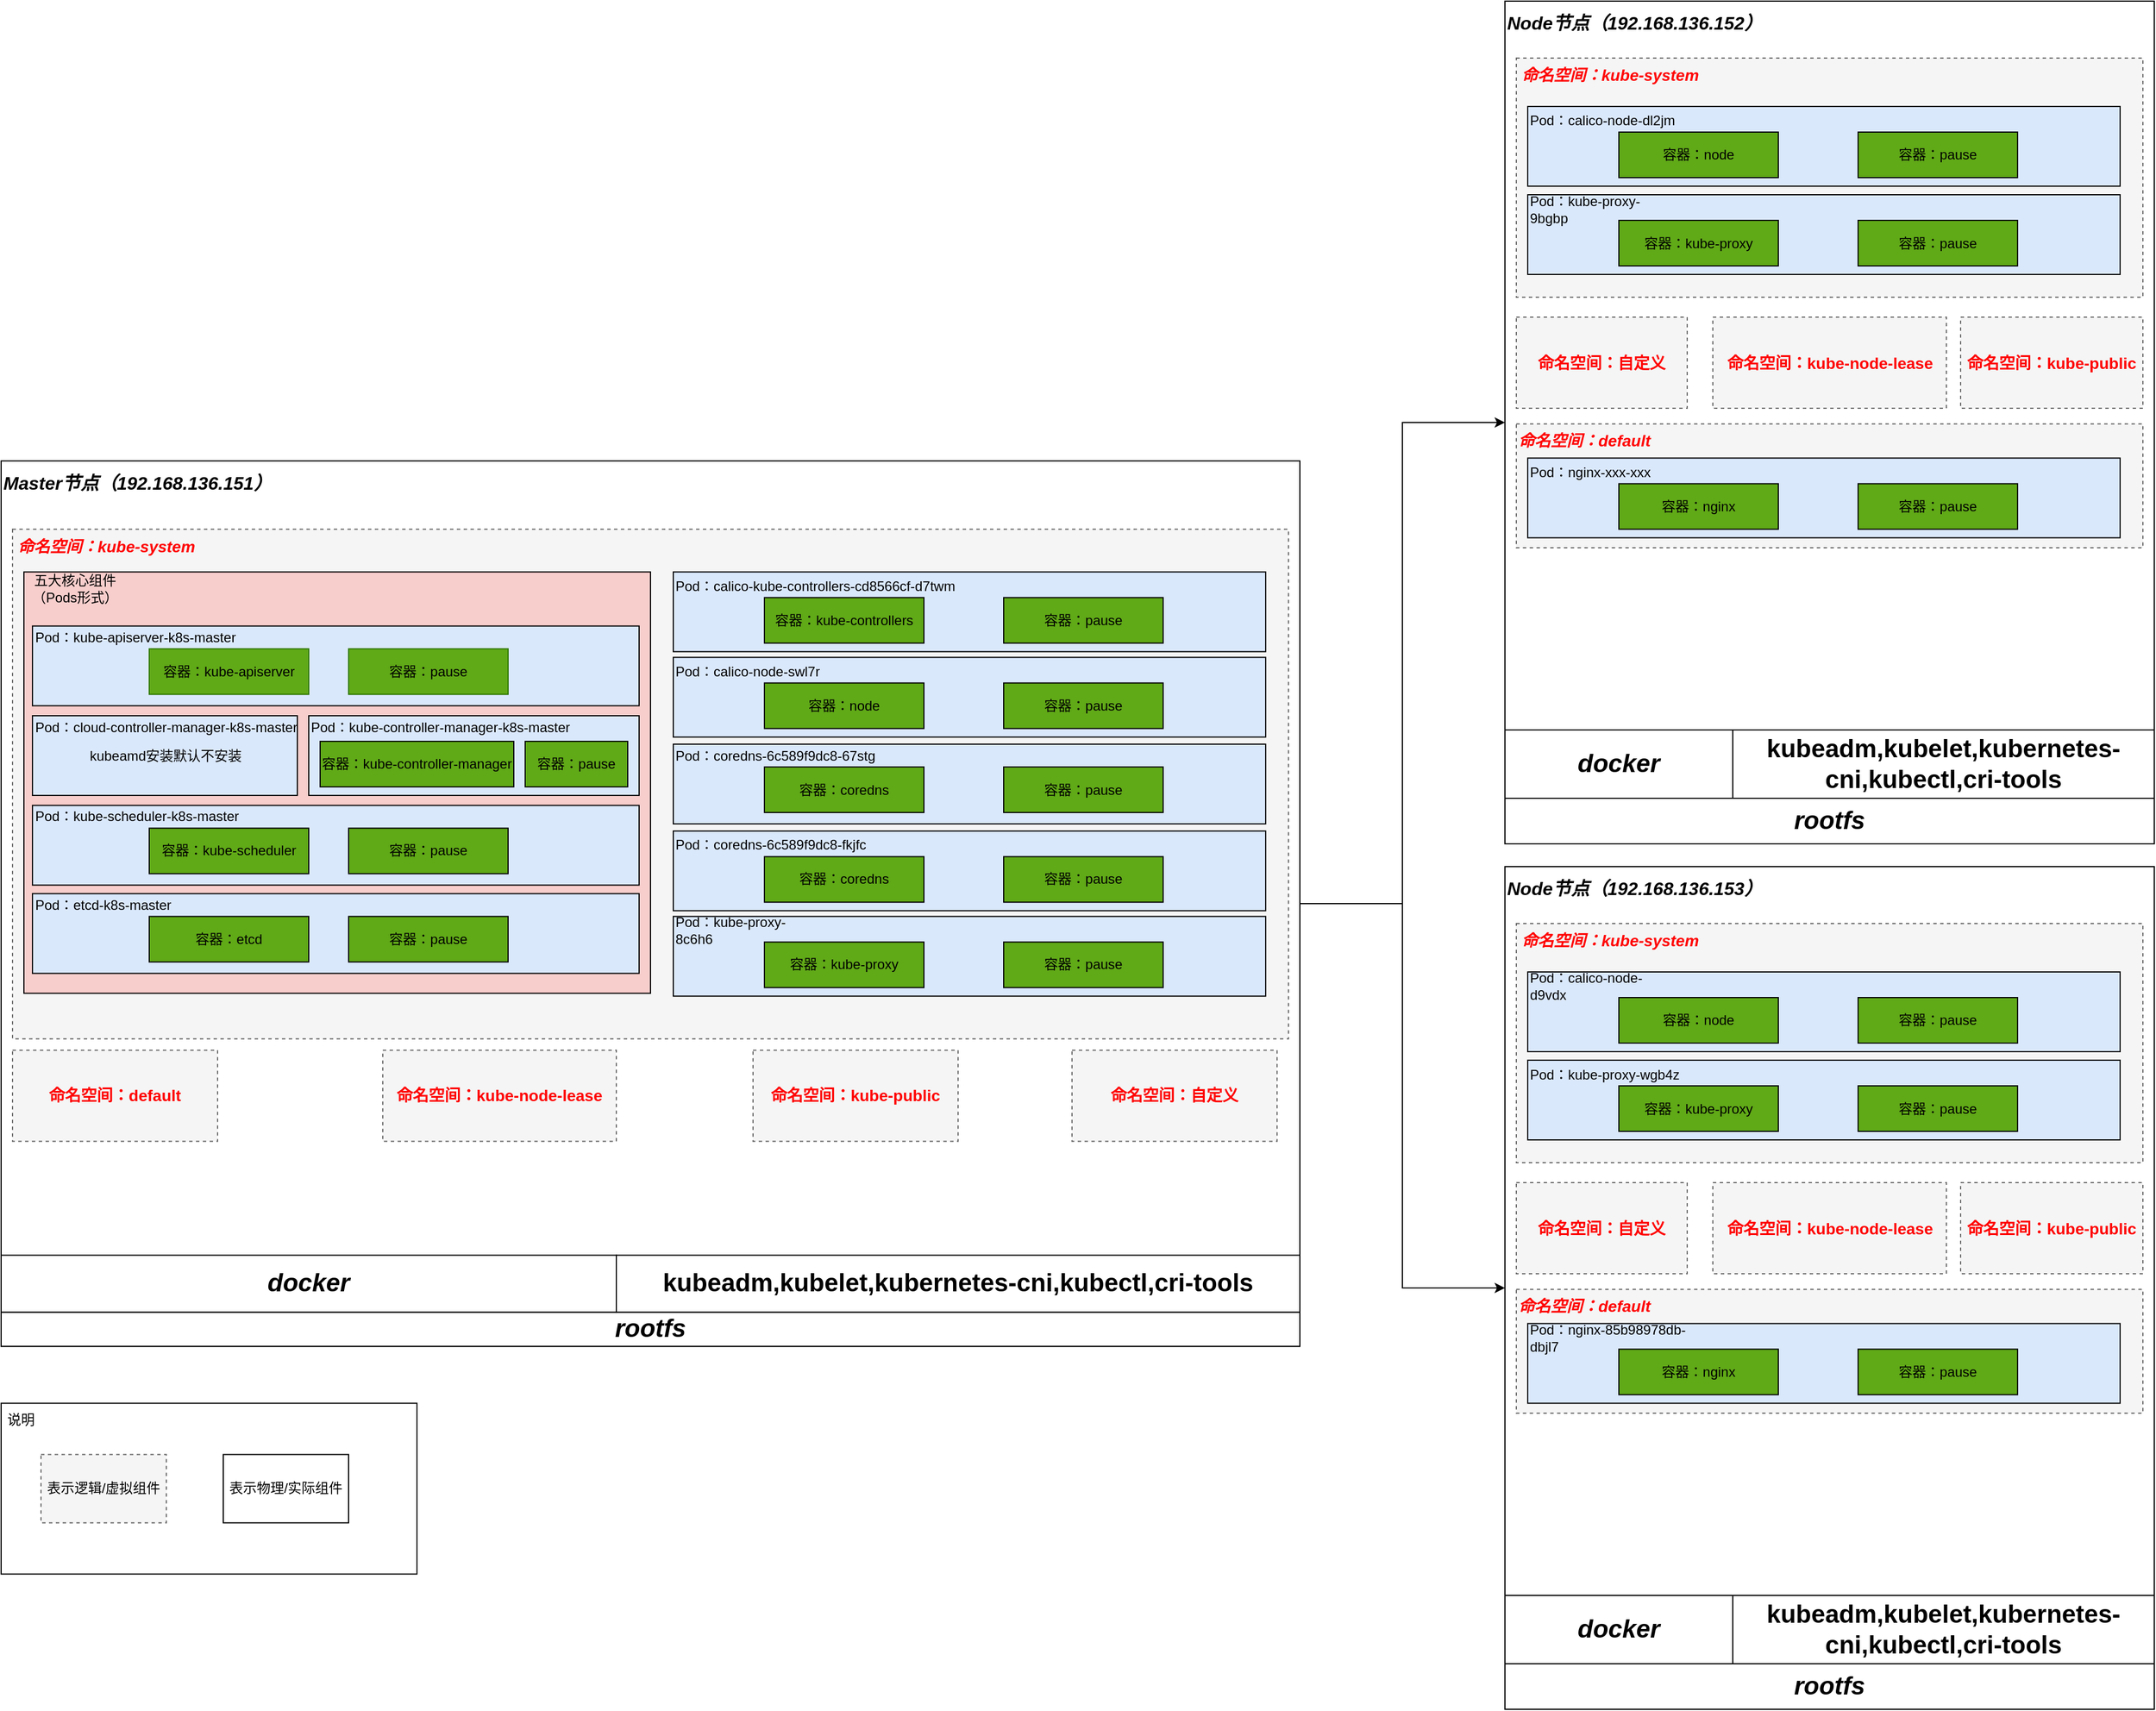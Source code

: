 <mxfile version="24.7.15">
  <diagram id="prtHgNgQTEPvFCAcTncT" name="Page-1">
    <mxGraphModel dx="2445" dy="2045" grid="1" gridSize="10" guides="1" tooltips="1" connect="1" arrows="1" fold="1" page="1" pageScale="1" pageWidth="827" pageHeight="1169" math="0" shadow="0">
      <root>
        <mxCell id="0" />
        <mxCell id="1" parent="0" />
        <mxCell id="h58UZxZYH5epYUmog_3P-127" style="edgeStyle=orthogonalEdgeStyle;rounded=0;orthogonalLoop=1;jettySize=auto;html=1;exitX=1;exitY=0.5;exitDx=0;exitDy=0;entryX=0;entryY=0.5;entryDx=0;entryDy=0;" edge="1" parent="1" source="h58UZxZYH5epYUmog_3P-1" target="h58UZxZYH5epYUmog_3P-3">
          <mxGeometry relative="1" as="geometry" />
        </mxCell>
        <mxCell id="h58UZxZYH5epYUmog_3P-128" style="edgeStyle=orthogonalEdgeStyle;rounded=0;orthogonalLoop=1;jettySize=auto;html=1;exitX=1;exitY=0.5;exitDx=0;exitDy=0;entryX=0;entryY=0.5;entryDx=0;entryDy=0;" edge="1" parent="1" source="h58UZxZYH5epYUmog_3P-1" target="h58UZxZYH5epYUmog_3P-103">
          <mxGeometry relative="1" as="geometry">
            <mxPoint x="1030" y="1036.316" as="targetPoint" />
          </mxGeometry>
        </mxCell>
        <mxCell id="h58UZxZYH5epYUmog_3P-1" value="" style="rounded=0;whiteSpace=wrap;html=1;" vertex="1" parent="1">
          <mxGeometry x="-280" y="303.75" width="1140" height="777.5" as="geometry" />
        </mxCell>
        <mxCell id="h58UZxZYH5epYUmog_3P-2" value="&lt;font size=&quot;1&quot;&gt;&lt;b&gt;&lt;i&gt;&lt;font style=&quot;font-size: 16px;&quot;&gt;Master节点（192.168.136.151）&lt;/font&gt;&lt;/i&gt;&lt;/b&gt;&lt;/font&gt;" style="rounded=0;whiteSpace=wrap;html=1;fillColor=none;strokeColor=none;align=left;" vertex="1" parent="1">
          <mxGeometry x="-280" y="303.75" width="240" height="37.5" as="geometry" />
        </mxCell>
        <mxCell id="h58UZxZYH5epYUmog_3P-3" value="" style="rounded=0;whiteSpace=wrap;html=1;" vertex="1" parent="1">
          <mxGeometry x="1040" y="-100" width="570" height="740" as="geometry" />
        </mxCell>
        <mxCell id="h58UZxZYH5epYUmog_3P-7" value="" style="rounded=0;whiteSpace=wrap;html=1;fillColor=#f5f5f5;strokeColor=#666666;dashed=1;fontColor=#333333;" vertex="1" parent="1">
          <mxGeometry x="-270" y="363.75" width="1120" height="447.5" as="geometry" />
        </mxCell>
        <mxCell id="h58UZxZYH5epYUmog_3P-8" value="&lt;b&gt;&lt;i&gt;&lt;font style=&quot;font-size: 14px;&quot;&gt;命名空间：kube-system&lt;/font&gt;&lt;/i&gt;&lt;/b&gt;" style="rounded=0;whiteSpace=wrap;html=1;strokeColor=none;strokeWidth=1;fillColor=none;fontColor=#FF0000;" vertex="1" parent="1">
          <mxGeometry x="-270" y="363.75" width="165" height="30" as="geometry" />
        </mxCell>
        <mxCell id="h58UZxZYH5epYUmog_3P-9" value="" style="rounded=0;whiteSpace=wrap;html=1;" vertex="1" parent="1">
          <mxGeometry x="-280" y="1131.25" width="365" height="150" as="geometry" />
        </mxCell>
        <mxCell id="h58UZxZYH5epYUmog_3P-10" value="说明" style="rounded=0;whiteSpace=wrap;html=1;strokeColor=none;fillColor=none;" vertex="1" parent="1">
          <mxGeometry x="-280" y="1131.25" width="35" height="30" as="geometry" />
        </mxCell>
        <mxCell id="h58UZxZYH5epYUmog_3P-11" value="" style="rounded=0;whiteSpace=wrap;html=1;dashed=1;fillColor=#f5f5f5;fontColor=#333333;strokeColor=#666666;" vertex="1" parent="1">
          <mxGeometry x="-245" y="1176.25" width="110" height="60" as="geometry" />
        </mxCell>
        <mxCell id="h58UZxZYH5epYUmog_3P-12" value="表示逻辑/虚拟组件" style="rounded=0;whiteSpace=wrap;html=1;strokeColor=none;fillColor=none;" vertex="1" parent="1">
          <mxGeometry x="-245" y="1191.25" width="110" height="30" as="geometry" />
        </mxCell>
        <mxCell id="h58UZxZYH5epYUmog_3P-15" value="" style="rounded=0;whiteSpace=wrap;html=1;" vertex="1" parent="1">
          <mxGeometry x="-85" y="1176.25" width="110" height="60" as="geometry" />
        </mxCell>
        <mxCell id="h58UZxZYH5epYUmog_3P-16" value="表示物理/实际组件" style="rounded=0;whiteSpace=wrap;html=1;strokeColor=none;fillColor=none;" vertex="1" parent="1">
          <mxGeometry x="-85" y="1191.25" width="110" height="30" as="geometry" />
        </mxCell>
        <mxCell id="h58UZxZYH5epYUmog_3P-22" value="" style="rounded=0;whiteSpace=wrap;html=1;fillStyle=auto;fillColor=#f8cecc;strokeColor=#000000;" vertex="1" parent="1">
          <mxGeometry x="-260" y="401.25" width="550" height="370" as="geometry" />
        </mxCell>
        <mxCell id="h58UZxZYH5epYUmog_3P-23" value="&lt;div&gt;五大核心组件&lt;/div&gt;&lt;div&gt;（Pods形式）&lt;/div&gt;" style="rounded=0;whiteSpace=wrap;html=1;strokeColor=none;fillColor=none;" vertex="1" parent="1">
          <mxGeometry x="-260" y="401.25" width="90" height="30" as="geometry" />
        </mxCell>
        <mxCell id="h58UZxZYH5epYUmog_3P-17" value="" style="rounded=0;whiteSpace=wrap;html=1;fillColor=#dae8fc;strokeColor=#000000;" vertex="1" parent="1">
          <mxGeometry x="-252.5" y="448.75" width="532.5" height="70" as="geometry" />
        </mxCell>
        <mxCell id="h58UZxZYH5epYUmog_3P-18" value="" style="rounded=0;whiteSpace=wrap;html=1;fillColor=#dae8fc;strokeColor=#000000;" vertex="1" parent="1">
          <mxGeometry x="-10" y="527.5" width="290" height="70" as="geometry" />
        </mxCell>
        <mxCell id="h58UZxZYH5epYUmog_3P-20" value="&lt;div&gt;kubeamd安装默认不安装&lt;br&gt;&lt;/div&gt;" style="rounded=0;whiteSpace=wrap;html=1;fillColor=#dae8fc;strokeColor=#000000;" vertex="1" parent="1">
          <mxGeometry x="-252.5" y="527.5" width="232.5" height="70" as="geometry" />
        </mxCell>
        <mxCell id="h58UZxZYH5epYUmog_3P-19" value="" style="rounded=0;whiteSpace=wrap;html=1;fillColor=#dae8fc;strokeColor=#000000;" vertex="1" parent="1">
          <mxGeometry x="-252.5" y="606.25" width="532.5" height="70" as="geometry" />
        </mxCell>
        <mxCell id="h58UZxZYH5epYUmog_3P-21" value="" style="rounded=0;whiteSpace=wrap;html=1;fillColor=#dae8fc;strokeColor=#000000;" vertex="1" parent="1">
          <mxGeometry x="-252.5" y="683.75" width="532.5" height="70" as="geometry" />
        </mxCell>
        <mxCell id="h58UZxZYH5epYUmog_3P-24" value="" style="rounded=0;whiteSpace=wrap;html=1;fillColor=#dae8fc;strokeColor=#000000;" vertex="1" parent="1">
          <mxGeometry x="310" y="401.25" width="520" height="70" as="geometry" />
        </mxCell>
        <mxCell id="h58UZxZYH5epYUmog_3P-25" value="&lt;div align=&quot;left&quot;&gt;Pod：kube-apiserver-k8s-master&lt;/div&gt;" style="rounded=0;whiteSpace=wrap;html=1;fillColor=none;strokeColor=none;align=left;" vertex="1" parent="1">
          <mxGeometry x="-252.5" y="448.75" width="182.5" height="20" as="geometry" />
        </mxCell>
        <mxCell id="h58UZxZYH5epYUmog_3P-26" value="&lt;div align=&quot;center&quot;&gt;&lt;font color=&quot;#000000&quot;&gt;容器：kube-controllers&lt;br&gt;&lt;/font&gt;&lt;/div&gt;" style="rounded=0;whiteSpace=wrap;html=1;align=center;fillColor=#60a917;strokeColor=#000000;fontColor=#ffffff;" vertex="1" parent="1">
          <mxGeometry x="390" y="423.75" width="140" height="40" as="geometry" />
        </mxCell>
        <mxCell id="h58UZxZYH5epYUmog_3P-27" value="&lt;div align=&quot;center&quot;&gt;&lt;font color=&quot;#000000&quot;&gt;容器：pause&lt;br&gt;&lt;/font&gt;&lt;/div&gt;" style="rounded=0;whiteSpace=wrap;html=1;align=center;fillColor=#60a917;strokeColor=#2D7600;fontColor=#ffffff;" vertex="1" parent="1">
          <mxGeometry x="25" y="468.75" width="140" height="40" as="geometry" />
        </mxCell>
        <mxCell id="h58UZxZYH5epYUmog_3P-28" value="&lt;div align=&quot;left&quot;&gt;Pod：cloud-controller-manager-k8s-master&lt;/div&gt;" style="rounded=0;whiteSpace=wrap;html=1;fillColor=none;strokeColor=none;align=left;" vertex="1" parent="1">
          <mxGeometry x="-252.5" y="527.5" width="232.5" height="20" as="geometry" />
        </mxCell>
        <mxCell id="h58UZxZYH5epYUmog_3P-30" value="&lt;div align=&quot;left&quot;&gt;Pod：kube-controller-manager-k8s-master&lt;/div&gt;" style="rounded=0;whiteSpace=wrap;html=1;fillColor=none;strokeColor=none;align=left;" vertex="1" parent="1">
          <mxGeometry x="-10" y="527.5" width="232.5" height="20" as="geometry" />
        </mxCell>
        <mxCell id="h58UZxZYH5epYUmog_3P-32" value="&lt;div align=&quot;center&quot;&gt;&lt;font color=&quot;#000000&quot;&gt;容器：kube-controller-manager&lt;br&gt;&lt;/font&gt;&lt;/div&gt;" style="rounded=0;whiteSpace=wrap;html=1;align=center;fillColor=#60a917;strokeColor=#000000;fontColor=#ffffff;" vertex="1" parent="1">
          <mxGeometry y="550" width="170" height="40" as="geometry" />
        </mxCell>
        <mxCell id="h58UZxZYH5epYUmog_3P-33" value="&lt;div align=&quot;center&quot;&gt;&lt;font color=&quot;#000000&quot;&gt;容器：pause&lt;br&gt;&lt;/font&gt;&lt;/div&gt;" style="rounded=0;whiteSpace=wrap;html=1;align=center;fillColor=#60a917;strokeColor=#000000;fontColor=#ffffff;" vertex="1" parent="1">
          <mxGeometry x="180" y="550" width="90" height="40" as="geometry" />
        </mxCell>
        <mxCell id="h58UZxZYH5epYUmog_3P-34" value="&lt;div align=&quot;left&quot;&gt;Pod：kube-scheduler-k8s-master&lt;/div&gt;" style="rounded=0;whiteSpace=wrap;html=1;fillColor=none;strokeColor=none;align=left;" vertex="1" parent="1">
          <mxGeometry x="-252.5" y="606.25" width="182.5" height="20" as="geometry" />
        </mxCell>
        <mxCell id="h58UZxZYH5epYUmog_3P-35" value="&lt;div align=&quot;center&quot;&gt;&lt;font color=&quot;#000000&quot;&gt;容器：kube-scheduler&lt;/font&gt;&lt;/div&gt;" style="rounded=0;whiteSpace=wrap;html=1;align=center;fillColor=#60a917;strokeColor=#000000;fontColor=#ffffff;" vertex="1" parent="1">
          <mxGeometry x="-150" y="626.25" width="140" height="40" as="geometry" />
        </mxCell>
        <mxCell id="h58UZxZYH5epYUmog_3P-36" value="&lt;div align=&quot;center&quot;&gt;&lt;font color=&quot;#000000&quot;&gt;容器：pause&lt;br&gt;&lt;/font&gt;&lt;/div&gt;" style="rounded=0;whiteSpace=wrap;html=1;align=center;fillColor=#60a917;strokeColor=#000000;fontColor=#ffffff;" vertex="1" parent="1">
          <mxGeometry x="25" y="626.25" width="140" height="40" as="geometry" />
        </mxCell>
        <mxCell id="h58UZxZYH5epYUmog_3P-37" value="&lt;div align=&quot;left&quot;&gt;Pod：etcd-k8s-master&lt;/div&gt;" style="rounded=0;whiteSpace=wrap;html=1;fillColor=none;strokeColor=none;align=left;" vertex="1" parent="1">
          <mxGeometry x="-252.5" y="683.75" width="122.5" height="20" as="geometry" />
        </mxCell>
        <mxCell id="h58UZxZYH5epYUmog_3P-38" value="&lt;div align=&quot;center&quot;&gt;&lt;font color=&quot;#000000&quot;&gt;容器：etcd&lt;/font&gt;&lt;/div&gt;" style="rounded=0;whiteSpace=wrap;html=1;align=center;fillColor=#60a917;strokeColor=#000000;fontColor=#ffffff;" vertex="1" parent="1">
          <mxGeometry x="-150" y="703.75" width="140" height="40" as="geometry" />
        </mxCell>
        <mxCell id="h58UZxZYH5epYUmog_3P-39" value="&lt;div align=&quot;center&quot;&gt;&lt;font color=&quot;#000000&quot;&gt;容器：pause&lt;br&gt;&lt;/font&gt;&lt;/div&gt;" style="rounded=0;whiteSpace=wrap;html=1;align=center;fillColor=#60a917;strokeColor=#000000;fontColor=#ffffff;" vertex="1" parent="1">
          <mxGeometry x="25" y="703.75" width="140" height="40" as="geometry" />
        </mxCell>
        <mxCell id="h58UZxZYH5epYUmog_3P-41" value="&lt;div align=&quot;left&quot;&gt;Pod：calico-kube-controllers-cd8566cf-d7twm&lt;/div&gt;" style="rounded=0;whiteSpace=wrap;html=1;fillColor=none;strokeColor=none;align=left;" vertex="1" parent="1">
          <mxGeometry x="310" y="403.75" width="250" height="20" as="geometry" />
        </mxCell>
        <mxCell id="h58UZxZYH5epYUmog_3P-43" value="&lt;div align=&quot;center&quot;&gt;&lt;font color=&quot;#000000&quot;&gt;容器：kube-apiserver&lt;br&gt;&lt;/font&gt;&lt;/div&gt;" style="rounded=0;whiteSpace=wrap;html=1;align=center;fillColor=#60a917;strokeColor=#2D7600;fontColor=#ffffff;" vertex="1" parent="1">
          <mxGeometry x="-150" y="468.75" width="140" height="40" as="geometry" />
        </mxCell>
        <mxCell id="h58UZxZYH5epYUmog_3P-44" value="&lt;div align=&quot;center&quot;&gt;&lt;font color=&quot;#000000&quot;&gt;容器：pause&lt;br&gt;&lt;/font&gt;&lt;/div&gt;" style="rounded=0;whiteSpace=wrap;html=1;align=center;fillColor=#60a917;strokeColor=#000000;fontColor=#ffffff;" vertex="1" parent="1">
          <mxGeometry x="600" y="423.75" width="140" height="40" as="geometry" />
        </mxCell>
        <mxCell id="h58UZxZYH5epYUmog_3P-45" value="" style="rounded=0;whiteSpace=wrap;html=1;fillColor=#dae8fc;strokeColor=#000000;" vertex="1" parent="1">
          <mxGeometry x="310" y="476.25" width="520" height="70" as="geometry" />
        </mxCell>
        <mxCell id="h58UZxZYH5epYUmog_3P-46" value="&lt;div align=&quot;center&quot;&gt;&lt;font color=&quot;#000000&quot;&gt;容器：node&lt;br&gt;&lt;/font&gt;&lt;/div&gt;" style="rounded=0;whiteSpace=wrap;html=1;align=center;fillColor=#60a917;strokeColor=#000000;fontColor=#ffffff;" vertex="1" parent="1">
          <mxGeometry x="390" y="498.75" width="140" height="40" as="geometry" />
        </mxCell>
        <mxCell id="h58UZxZYH5epYUmog_3P-47" value="&lt;div align=&quot;left&quot;&gt;Pod：calico-node-swl7r&lt;/div&gt;" style="rounded=0;whiteSpace=wrap;html=1;fillColor=none;strokeColor=none;align=left;" vertex="1" parent="1">
          <mxGeometry x="310" y="478.75" width="250" height="20" as="geometry" />
        </mxCell>
        <mxCell id="h58UZxZYH5epYUmog_3P-48" value="&lt;div align=&quot;center&quot;&gt;&lt;font color=&quot;#000000&quot;&gt;容器：pause&lt;br&gt;&lt;/font&gt;&lt;/div&gt;" style="rounded=0;whiteSpace=wrap;html=1;align=center;fillColor=#60a917;strokeColor=#000000;fontColor=#ffffff;" vertex="1" parent="1">
          <mxGeometry x="600" y="498.75" width="140" height="40" as="geometry" />
        </mxCell>
        <mxCell id="h58UZxZYH5epYUmog_3P-49" value="" style="rounded=0;whiteSpace=wrap;html=1;fillColor=#dae8fc;strokeColor=#000000;" vertex="1" parent="1">
          <mxGeometry x="310" y="552.5" width="520" height="70" as="geometry" />
        </mxCell>
        <mxCell id="h58UZxZYH5epYUmog_3P-50" value="&lt;div align=&quot;center&quot;&gt;&lt;font color=&quot;#000000&quot;&gt;容器：coredns&lt;br&gt;&lt;/font&gt;&lt;/div&gt;" style="rounded=0;whiteSpace=wrap;html=1;align=center;fillColor=#60a917;strokeColor=#000000;fontColor=#ffffff;" vertex="1" parent="1">
          <mxGeometry x="390" y="572.5" width="140" height="40" as="geometry" />
        </mxCell>
        <mxCell id="h58UZxZYH5epYUmog_3P-51" value="&lt;div align=&quot;left&quot;&gt;Pod：coredns-6c589f9dc8-67stg&lt;br&gt;&lt;/div&gt;" style="rounded=0;whiteSpace=wrap;html=1;fillColor=none;strokeColor=none;align=left;" vertex="1" parent="1">
          <mxGeometry x="310" y="552.5" width="180" height="20" as="geometry" />
        </mxCell>
        <mxCell id="h58UZxZYH5epYUmog_3P-52" value="&lt;div align=&quot;center&quot;&gt;&lt;font color=&quot;#000000&quot;&gt;容器：pause&lt;br&gt;&lt;/font&gt;&lt;/div&gt;" style="rounded=0;whiteSpace=wrap;html=1;align=center;fillColor=#60a917;strokeColor=#000000;fontColor=#ffffff;" vertex="1" parent="1">
          <mxGeometry x="600" y="572.5" width="140" height="40" as="geometry" />
        </mxCell>
        <mxCell id="h58UZxZYH5epYUmog_3P-53" value="" style="rounded=0;whiteSpace=wrap;html=1;fillColor=#dae8fc;strokeColor=#000000;" vertex="1" parent="1">
          <mxGeometry x="310" y="628.75" width="520" height="70" as="geometry" />
        </mxCell>
        <mxCell id="h58UZxZYH5epYUmog_3P-54" value="&lt;div align=&quot;center&quot;&gt;&lt;font color=&quot;#000000&quot;&gt;容器：coredns&lt;br&gt;&lt;/font&gt;&lt;/div&gt;" style="rounded=0;whiteSpace=wrap;html=1;align=center;fillColor=#60a917;strokeColor=#000000;fontColor=#ffffff;" vertex="1" parent="1">
          <mxGeometry x="390" y="651.25" width="140" height="40" as="geometry" />
        </mxCell>
        <mxCell id="h58UZxZYH5epYUmog_3P-55" value="&lt;div align=&quot;left&quot;&gt;Pod：coredns-6c589f9dc8-fkjfc&lt;/div&gt;" style="rounded=0;whiteSpace=wrap;html=1;fillColor=none;strokeColor=none;align=left;" vertex="1" parent="1">
          <mxGeometry x="310" y="631.25" width="170" height="20" as="geometry" />
        </mxCell>
        <mxCell id="h58UZxZYH5epYUmog_3P-56" value="&lt;div align=&quot;center&quot;&gt;&lt;font color=&quot;#000000&quot;&gt;容器：pause&lt;br&gt;&lt;/font&gt;&lt;/div&gt;" style="rounded=0;whiteSpace=wrap;html=1;align=center;fillColor=#60a917;strokeColor=#000000;fontColor=#ffffff;" vertex="1" parent="1">
          <mxGeometry x="600" y="651.25" width="140" height="40" as="geometry" />
        </mxCell>
        <mxCell id="h58UZxZYH5epYUmog_3P-57" value="" style="rounded=0;whiteSpace=wrap;html=1;fillColor=#dae8fc;strokeColor=#000000;" vertex="1" parent="1">
          <mxGeometry x="310" y="703.75" width="520" height="70" as="geometry" />
        </mxCell>
        <mxCell id="h58UZxZYH5epYUmog_3P-58" value="&lt;div align=&quot;center&quot;&gt;&lt;font color=&quot;#000000&quot;&gt;容器：kube-proxy&lt;br&gt;&lt;/font&gt;&lt;/div&gt;" style="rounded=0;whiteSpace=wrap;html=1;align=center;fillColor=#60a917;strokeColor=#000000;fontColor=#ffffff;" vertex="1" parent="1">
          <mxGeometry x="390" y="726.25" width="140" height="40" as="geometry" />
        </mxCell>
        <mxCell id="h58UZxZYH5epYUmog_3P-59" value="&lt;div align=&quot;left&quot;&gt;Pod：kube-proxy-8c6h6&lt;/div&gt;" style="rounded=0;whiteSpace=wrap;html=1;fillColor=none;strokeColor=none;align=left;" vertex="1" parent="1">
          <mxGeometry x="310" y="706.25" width="130" height="20" as="geometry" />
        </mxCell>
        <mxCell id="h58UZxZYH5epYUmog_3P-60" value="&lt;div align=&quot;center&quot;&gt;&lt;font color=&quot;#000000&quot;&gt;容器：pause&lt;br&gt;&lt;/font&gt;&lt;/div&gt;" style="rounded=0;whiteSpace=wrap;html=1;align=center;fillColor=#60a917;strokeColor=#000000;fontColor=#ffffff;" vertex="1" parent="1">
          <mxGeometry x="600" y="726.25" width="140" height="40" as="geometry" />
        </mxCell>
        <mxCell id="h58UZxZYH5epYUmog_3P-65" value="&lt;font style=&quot;font-size: 22px;&quot;&gt;rootfs&lt;/font&gt;" style="rounded=0;whiteSpace=wrap;html=1;fontStyle=3;fontSize=19;" vertex="1" parent="1">
          <mxGeometry x="-280" y="1051.25" width="1140" height="30" as="geometry" />
        </mxCell>
        <mxCell id="h58UZxZYH5epYUmog_3P-66" value="&lt;b&gt;&lt;i&gt;&lt;font style=&quot;font-size: 22px;&quot;&gt;docker&lt;/font&gt;&lt;/i&gt;&lt;/b&gt;" style="rounded=0;whiteSpace=wrap;html=1;" vertex="1" parent="1">
          <mxGeometry x="-280" y="1001.25" width="540" height="50" as="geometry" />
        </mxCell>
        <mxCell id="h58UZxZYH5epYUmog_3P-67" value="&lt;font size=&quot;1&quot;&gt;&lt;b style=&quot;font-size: 22px;&quot;&gt;kubeadm,kubelet,kubernetes-cni,kubectl,cri-tools&lt;/b&gt;&lt;/font&gt;" style="rounded=0;whiteSpace=wrap;html=1;" vertex="1" parent="1">
          <mxGeometry x="260" y="1001.25" width="600" height="50" as="geometry" />
        </mxCell>
        <mxCell id="h58UZxZYH5epYUmog_3P-68" value="&lt;font size=&quot;1&quot;&gt;&lt;b&gt;&lt;font style=&quot;font-size: 14px;&quot; color=&quot;#ff0000&quot;&gt;命名空间：default&lt;/font&gt;&lt;/b&gt;&lt;/font&gt;" style="rounded=0;whiteSpace=wrap;html=1;fillColor=#f5f5f5;fontColor=#333333;strokeColor=#666666;dashed=1;" vertex="1" parent="1">
          <mxGeometry x="-270" y="821.25" width="180" height="80" as="geometry" />
        </mxCell>
        <mxCell id="h58UZxZYH5epYUmog_3P-69" value="&lt;font size=&quot;1&quot;&gt;&lt;b&gt;&lt;font style=&quot;font-size: 14px;&quot; color=&quot;#ff0000&quot;&gt;命名空间：kube-node-lease&lt;/font&gt;&lt;/b&gt;&lt;/font&gt;" style="rounded=0;whiteSpace=wrap;html=1;fillColor=#f5f5f5;fontColor=#333333;strokeColor=#666666;dashed=1;" vertex="1" parent="1">
          <mxGeometry x="55" y="821.25" width="205" height="80" as="geometry" />
        </mxCell>
        <mxCell id="h58UZxZYH5epYUmog_3P-70" value="&lt;font size=&quot;1&quot;&gt;&lt;b&gt;&lt;font style=&quot;font-size: 14px;&quot; color=&quot;#ff0000&quot;&gt;命名空间：kube-public&lt;/font&gt;&lt;/b&gt;&lt;/font&gt;" style="rounded=0;whiteSpace=wrap;html=1;fillColor=#f5f5f5;fontColor=#333333;strokeColor=#666666;dashed=1;" vertex="1" parent="1">
          <mxGeometry x="380" y="821.25" width="180" height="80" as="geometry" />
        </mxCell>
        <mxCell id="h58UZxZYH5epYUmog_3P-71" value="&lt;font size=&quot;1&quot;&gt;&lt;b&gt;&lt;font style=&quot;font-size: 14px;&quot; color=&quot;#ff0000&quot;&gt;命名空间：自定义&lt;/font&gt;&lt;/b&gt;&lt;/font&gt;" style="rounded=0;whiteSpace=wrap;html=1;fillColor=#f5f5f5;fontColor=#333333;strokeColor=#666666;dashed=1;" vertex="1" parent="1">
          <mxGeometry x="660" y="821.25" width="180" height="80" as="geometry" />
        </mxCell>
        <mxCell id="h58UZxZYH5epYUmog_3P-73" value="&lt;font size=&quot;1&quot;&gt;&lt;b&gt;&lt;i&gt;&lt;font style=&quot;font-size: 16px;&quot;&gt;Node节点（192.168.136.152）&lt;/font&gt;&lt;/i&gt;&lt;/b&gt;&lt;/font&gt;" style="rounded=0;whiteSpace=wrap;html=1;fillColor=none;strokeColor=none;align=left;" vertex="1" parent="1">
          <mxGeometry x="1040" y="-100" width="240" height="37.5" as="geometry" />
        </mxCell>
        <mxCell id="h58UZxZYH5epYUmog_3P-74" value="" style="rounded=0;whiteSpace=wrap;html=1;dashed=1;fillColor=#f5f5f5;fontColor=#333333;strokeColor=#666666;" vertex="1" parent="1">
          <mxGeometry x="1050" y="-50" width="550" height="210" as="geometry" />
        </mxCell>
        <mxCell id="h58UZxZYH5epYUmog_3P-75" value="&lt;b&gt;&lt;i&gt;&lt;font style=&quot;font-size: 14px;&quot;&gt;命名空间：kube-system&lt;/font&gt;&lt;/i&gt;&lt;/b&gt;" style="rounded=0;whiteSpace=wrap;html=1;strokeColor=none;strokeWidth=1;fillColor=none;fontColor=#FF0000;" vertex="1" parent="1">
          <mxGeometry x="1050" y="-50" width="165" height="30" as="geometry" />
        </mxCell>
        <mxCell id="h58UZxZYH5epYUmog_3P-81" value="" style="rounded=0;whiteSpace=wrap;html=1;fillColor=#dae8fc;strokeColor=#000000;" vertex="1" parent="1">
          <mxGeometry x="1060" y="-7.5" width="520" height="70" as="geometry" />
        </mxCell>
        <mxCell id="h58UZxZYH5epYUmog_3P-82" value="&lt;div align=&quot;center&quot;&gt;&lt;font color=&quot;#000000&quot;&gt;容器：node&lt;br&gt;&lt;/font&gt;&lt;/div&gt;" style="rounded=0;whiteSpace=wrap;html=1;align=center;fillColor=#60a917;strokeColor=#000000;fontColor=#ffffff;" vertex="1" parent="1">
          <mxGeometry x="1140" y="15" width="140" height="40" as="geometry" />
        </mxCell>
        <mxCell id="h58UZxZYH5epYUmog_3P-83" value="&lt;div align=&quot;left&quot;&gt;Pod：calico-node-dl2jm&lt;/div&gt;" style="rounded=0;whiteSpace=wrap;html=1;fillColor=none;strokeColor=none;align=left;" vertex="1" parent="1">
          <mxGeometry x="1060" y="-5" width="130" height="20" as="geometry" />
        </mxCell>
        <mxCell id="h58UZxZYH5epYUmog_3P-84" value="&lt;div align=&quot;center&quot;&gt;&lt;font color=&quot;#000000&quot;&gt;容器：pause&lt;br&gt;&lt;/font&gt;&lt;/div&gt;" style="rounded=0;whiteSpace=wrap;html=1;align=center;fillColor=#60a917;strokeColor=#000000;fontColor=#ffffff;" vertex="1" parent="1">
          <mxGeometry x="1350" y="15" width="140" height="40" as="geometry" />
        </mxCell>
        <mxCell id="h58UZxZYH5epYUmog_3P-85" value="" style="rounded=0;whiteSpace=wrap;html=1;fillColor=#dae8fc;strokeColor=#000000;" vertex="1" parent="1">
          <mxGeometry x="1060" y="70" width="520" height="70" as="geometry" />
        </mxCell>
        <mxCell id="h58UZxZYH5epYUmog_3P-86" value="&lt;div align=&quot;center&quot;&gt;&lt;font color=&quot;#000000&quot;&gt;容器：kube-proxy&lt;br&gt;&lt;/font&gt;&lt;/div&gt;" style="rounded=0;whiteSpace=wrap;html=1;align=center;fillColor=#60a917;strokeColor=#000000;fontColor=#ffffff;" vertex="1" parent="1">
          <mxGeometry x="1140" y="92.5" width="140" height="40" as="geometry" />
        </mxCell>
        <mxCell id="h58UZxZYH5epYUmog_3P-87" value="&lt;div align=&quot;left&quot;&gt;Pod：kube-proxy-9bgbp&lt;/div&gt;" style="rounded=0;whiteSpace=wrap;html=1;fillColor=none;strokeColor=none;align=left;" vertex="1" parent="1">
          <mxGeometry x="1060" y="72.5" width="130" height="20" as="geometry" />
        </mxCell>
        <mxCell id="h58UZxZYH5epYUmog_3P-88" value="&lt;div align=&quot;center&quot;&gt;&lt;font color=&quot;#000000&quot;&gt;容器：pause&lt;br&gt;&lt;/font&gt;&lt;/div&gt;" style="rounded=0;whiteSpace=wrap;html=1;align=center;fillColor=#60a917;strokeColor=#000000;fontColor=#ffffff;" vertex="1" parent="1">
          <mxGeometry x="1350" y="92.5" width="140" height="40" as="geometry" />
        </mxCell>
        <mxCell id="h58UZxZYH5epYUmog_3P-89" value="" style="rounded=0;whiteSpace=wrap;html=1;fillColor=#f5f5f5;fontColor=#333333;strokeColor=#666666;dashed=1;" vertex="1" parent="1">
          <mxGeometry x="1050" y="271.25" width="550" height="108.75" as="geometry" />
        </mxCell>
        <mxCell id="h58UZxZYH5epYUmog_3P-90" value="&lt;font size=&quot;1&quot;&gt;&lt;b&gt;&lt;font style=&quot;font-size: 14px;&quot; color=&quot;#ff0000&quot;&gt;命名空间：kube-node-lease&lt;/font&gt;&lt;/b&gt;&lt;/font&gt;" style="rounded=0;whiteSpace=wrap;html=1;fillColor=#f5f5f5;fontColor=#333333;strokeColor=#666666;dashed=1;" vertex="1" parent="1">
          <mxGeometry x="1222.5" y="177.5" width="205" height="80" as="geometry" />
        </mxCell>
        <mxCell id="h58UZxZYH5epYUmog_3P-91" value="&lt;font size=&quot;1&quot;&gt;&lt;b&gt;&lt;font style=&quot;font-size: 14px;&quot; color=&quot;#ff0000&quot;&gt;命名空间：kube-public&lt;/font&gt;&lt;/b&gt;&lt;/font&gt;" style="rounded=0;whiteSpace=wrap;html=1;fillColor=#f5f5f5;fontColor=#333333;strokeColor=#666666;dashed=1;" vertex="1" parent="1">
          <mxGeometry x="1440" y="177.5" width="160" height="80" as="geometry" />
        </mxCell>
        <mxCell id="h58UZxZYH5epYUmog_3P-92" value="&lt;font size=&quot;1&quot;&gt;&lt;b&gt;&lt;font style=&quot;font-size: 14px;&quot; color=&quot;#ff0000&quot;&gt;命名空间：自定义&lt;/font&gt;&lt;/b&gt;&lt;/font&gt;" style="rounded=0;whiteSpace=wrap;html=1;fillColor=#f5f5f5;fontColor=#333333;strokeColor=#666666;dashed=1;" vertex="1" parent="1">
          <mxGeometry x="1050" y="177.5" width="150" height="80" as="geometry" />
        </mxCell>
        <mxCell id="h58UZxZYH5epYUmog_3P-94" value="&lt;div align=&quot;left&quot;&gt;&lt;b&gt;&lt;i&gt;&lt;font style=&quot;font-size: 14px;&quot;&gt;命名空间：default&lt;/font&gt;&lt;/i&gt;&lt;/b&gt;&lt;/div&gt;" style="rounded=0;whiteSpace=wrap;html=1;strokeColor=none;strokeWidth=1;fillColor=none;fontColor=#FF0000;align=left;" vertex="1" parent="1">
          <mxGeometry x="1050" y="271.25" width="130" height="30" as="geometry" />
        </mxCell>
        <mxCell id="h58UZxZYH5epYUmog_3P-95" value="" style="rounded=0;whiteSpace=wrap;html=1;fillColor=#dae8fc;strokeColor=#000000;" vertex="1" parent="1">
          <mxGeometry x="1060" y="301.25" width="520" height="70" as="geometry" />
        </mxCell>
        <mxCell id="h58UZxZYH5epYUmog_3P-96" value="&lt;div align=&quot;center&quot;&gt;&lt;font color=&quot;#000000&quot;&gt;容器：nginx&lt;br&gt;&lt;/font&gt;&lt;/div&gt;" style="rounded=0;whiteSpace=wrap;html=1;align=center;fillColor=#60a917;strokeColor=#000000;fontColor=#ffffff;" vertex="1" parent="1">
          <mxGeometry x="1140" y="323.75" width="140" height="40" as="geometry" />
        </mxCell>
        <mxCell id="h58UZxZYH5epYUmog_3P-97" value="&lt;div align=&quot;left&quot;&gt;Pod：nginx-xxx-xxx&lt;/div&gt;" style="rounded=0;whiteSpace=wrap;html=1;fillColor=none;strokeColor=none;align=left;" vertex="1" parent="1">
          <mxGeometry x="1060" y="303.75" width="130" height="20" as="geometry" />
        </mxCell>
        <mxCell id="h58UZxZYH5epYUmog_3P-98" value="&lt;div align=&quot;center&quot;&gt;&lt;font color=&quot;#000000&quot;&gt;容器：pause&lt;br&gt;&lt;/font&gt;&lt;/div&gt;" style="rounded=0;whiteSpace=wrap;html=1;align=center;fillColor=#60a917;strokeColor=#000000;fontColor=#ffffff;" vertex="1" parent="1">
          <mxGeometry x="1350" y="323.75" width="140" height="40" as="geometry" />
        </mxCell>
        <mxCell id="h58UZxZYH5epYUmog_3P-100" value="&lt;b&gt;&lt;font style=&quot;font-size: 22px;&quot;&gt;&lt;i&gt;rootfs&lt;/i&gt;&lt;/font&gt;&lt;/b&gt;" style="rounded=0;whiteSpace=wrap;html=1;" vertex="1" parent="1">
          <mxGeometry x="1040" y="600" width="570" height="40" as="geometry" />
        </mxCell>
        <mxCell id="h58UZxZYH5epYUmog_3P-101" value="&lt;b&gt;&lt;i&gt;&lt;font style=&quot;font-size: 22px;&quot;&gt;docker&lt;/font&gt;&lt;/i&gt;&lt;/b&gt;" style="rounded=0;whiteSpace=wrap;html=1;" vertex="1" parent="1">
          <mxGeometry x="1040" y="540" width="200" height="60" as="geometry" />
        </mxCell>
        <mxCell id="h58UZxZYH5epYUmog_3P-102" value="&lt;font size=&quot;1&quot;&gt;&lt;b style=&quot;font-size: 22px;&quot;&gt;kubeadm,kubelet,kubernetes-cni,kubectl,cri-tools&lt;/b&gt;&lt;/font&gt;" style="rounded=0;whiteSpace=wrap;html=1;" vertex="1" parent="1">
          <mxGeometry x="1240" y="540" width="370" height="60" as="geometry" />
        </mxCell>
        <mxCell id="h58UZxZYH5epYUmog_3P-103" value="" style="rounded=0;whiteSpace=wrap;html=1;" vertex="1" parent="1">
          <mxGeometry x="1040" y="660" width="570" height="740" as="geometry" />
        </mxCell>
        <mxCell id="h58UZxZYH5epYUmog_3P-104" value="&lt;font size=&quot;1&quot;&gt;&lt;b&gt;&lt;i&gt;&lt;font style=&quot;font-size: 16px;&quot;&gt;Node节点（192.168.136.153）&lt;/font&gt;&lt;/i&gt;&lt;/b&gt;&lt;/font&gt;" style="rounded=0;whiteSpace=wrap;html=1;fillColor=none;strokeColor=none;align=left;" vertex="1" parent="1">
          <mxGeometry x="1040" y="660" width="240" height="37.5" as="geometry" />
        </mxCell>
        <mxCell id="h58UZxZYH5epYUmog_3P-105" value="" style="rounded=0;whiteSpace=wrap;html=1;dashed=1;fillColor=#f5f5f5;fontColor=#333333;strokeColor=#666666;" vertex="1" parent="1">
          <mxGeometry x="1050" y="710" width="550" height="210" as="geometry" />
        </mxCell>
        <mxCell id="h58UZxZYH5epYUmog_3P-106" value="&lt;b&gt;&lt;i&gt;&lt;font style=&quot;font-size: 14px;&quot;&gt;命名空间：kube-system&lt;/font&gt;&lt;/i&gt;&lt;/b&gt;" style="rounded=0;whiteSpace=wrap;html=1;strokeColor=none;strokeWidth=1;fillColor=none;fontColor=#FF0000;" vertex="1" parent="1">
          <mxGeometry x="1050" y="710" width="165" height="30" as="geometry" />
        </mxCell>
        <mxCell id="h58UZxZYH5epYUmog_3P-107" value="" style="rounded=0;whiteSpace=wrap;html=1;fillColor=#dae8fc;strokeColor=#000000;" vertex="1" parent="1">
          <mxGeometry x="1060" y="752.5" width="520" height="70" as="geometry" />
        </mxCell>
        <mxCell id="h58UZxZYH5epYUmog_3P-108" value="&lt;div align=&quot;center&quot;&gt;&lt;font color=&quot;#000000&quot;&gt;容器：node&lt;br&gt;&lt;/font&gt;&lt;/div&gt;" style="rounded=0;whiteSpace=wrap;html=1;align=center;fillColor=#60a917;strokeColor=#000000;fontColor=#ffffff;" vertex="1" parent="1">
          <mxGeometry x="1140" y="775" width="140" height="40" as="geometry" />
        </mxCell>
        <mxCell id="h58UZxZYH5epYUmog_3P-109" value="&lt;div align=&quot;left&quot;&gt;Pod：calico-node-d9vdx&lt;/div&gt;" style="rounded=0;whiteSpace=wrap;html=1;fillColor=none;strokeColor=none;align=left;" vertex="1" parent="1">
          <mxGeometry x="1060" y="755" width="130" height="20" as="geometry" />
        </mxCell>
        <mxCell id="h58UZxZYH5epYUmog_3P-110" value="&lt;div align=&quot;center&quot;&gt;&lt;font color=&quot;#000000&quot;&gt;容器：pause&lt;br&gt;&lt;/font&gt;&lt;/div&gt;" style="rounded=0;whiteSpace=wrap;html=1;align=center;fillColor=#60a917;strokeColor=#000000;fontColor=#ffffff;" vertex="1" parent="1">
          <mxGeometry x="1350" y="775" width="140" height="40" as="geometry" />
        </mxCell>
        <mxCell id="h58UZxZYH5epYUmog_3P-111" value="" style="rounded=0;whiteSpace=wrap;html=1;fillColor=#dae8fc;strokeColor=#000000;" vertex="1" parent="1">
          <mxGeometry x="1060" y="830" width="520" height="70" as="geometry" />
        </mxCell>
        <mxCell id="h58UZxZYH5epYUmog_3P-112" value="&lt;div align=&quot;center&quot;&gt;&lt;font color=&quot;#000000&quot;&gt;容器：kube-proxy&lt;br&gt;&lt;/font&gt;&lt;/div&gt;" style="rounded=0;whiteSpace=wrap;html=1;align=center;fillColor=#60a917;strokeColor=#000000;fontColor=#ffffff;" vertex="1" parent="1">
          <mxGeometry x="1140" y="852.5" width="140" height="40" as="geometry" />
        </mxCell>
        <mxCell id="h58UZxZYH5epYUmog_3P-113" value="&lt;div align=&quot;left&quot;&gt;Pod：kube-proxy-wgb4z&lt;/div&gt;" style="rounded=0;whiteSpace=wrap;html=1;fillColor=none;strokeColor=none;align=left;" vertex="1" parent="1">
          <mxGeometry x="1060" y="832.5" width="140" height="20" as="geometry" />
        </mxCell>
        <mxCell id="h58UZxZYH5epYUmog_3P-114" value="&lt;div align=&quot;center&quot;&gt;&lt;font color=&quot;#000000&quot;&gt;容器：pause&lt;br&gt;&lt;/font&gt;&lt;/div&gt;" style="rounded=0;whiteSpace=wrap;html=1;align=center;fillColor=#60a917;strokeColor=#000000;fontColor=#ffffff;" vertex="1" parent="1">
          <mxGeometry x="1350" y="852.5" width="140" height="40" as="geometry" />
        </mxCell>
        <mxCell id="h58UZxZYH5epYUmog_3P-115" value="" style="rounded=0;whiteSpace=wrap;html=1;fillColor=#f5f5f5;fontColor=#333333;strokeColor=#666666;dashed=1;" vertex="1" parent="1">
          <mxGeometry x="1050" y="1031.25" width="550" height="108.75" as="geometry" />
        </mxCell>
        <mxCell id="h58UZxZYH5epYUmog_3P-116" value="&lt;font size=&quot;1&quot;&gt;&lt;b&gt;&lt;font style=&quot;font-size: 14px;&quot; color=&quot;#ff0000&quot;&gt;命名空间：kube-node-lease&lt;/font&gt;&lt;/b&gt;&lt;/font&gt;" style="rounded=0;whiteSpace=wrap;html=1;fillColor=#f5f5f5;fontColor=#333333;strokeColor=#666666;dashed=1;" vertex="1" parent="1">
          <mxGeometry x="1222.5" y="937.5" width="205" height="80" as="geometry" />
        </mxCell>
        <mxCell id="h58UZxZYH5epYUmog_3P-117" value="&lt;font size=&quot;1&quot;&gt;&lt;b&gt;&lt;font style=&quot;font-size: 14px;&quot; color=&quot;#ff0000&quot;&gt;命名空间：kube-public&lt;/font&gt;&lt;/b&gt;&lt;/font&gt;" style="rounded=0;whiteSpace=wrap;html=1;fillColor=#f5f5f5;fontColor=#333333;strokeColor=#666666;dashed=1;" vertex="1" parent="1">
          <mxGeometry x="1440" y="937.5" width="160" height="80" as="geometry" />
        </mxCell>
        <mxCell id="h58UZxZYH5epYUmog_3P-118" value="&lt;font size=&quot;1&quot;&gt;&lt;b&gt;&lt;font style=&quot;font-size: 14px;&quot; color=&quot;#ff0000&quot;&gt;命名空间：自定义&lt;/font&gt;&lt;/b&gt;&lt;/font&gt;" style="rounded=0;whiteSpace=wrap;html=1;fillColor=#f5f5f5;fontColor=#333333;strokeColor=#666666;dashed=1;" vertex="1" parent="1">
          <mxGeometry x="1050" y="937.5" width="150" height="80" as="geometry" />
        </mxCell>
        <mxCell id="h58UZxZYH5epYUmog_3P-119" value="&lt;div align=&quot;left&quot;&gt;&lt;b&gt;&lt;i&gt;&lt;font style=&quot;font-size: 14px;&quot;&gt;命名空间：default&lt;/font&gt;&lt;/i&gt;&lt;/b&gt;&lt;/div&gt;" style="rounded=0;whiteSpace=wrap;html=1;strokeColor=none;strokeWidth=1;fillColor=none;fontColor=#FF0000;align=left;" vertex="1" parent="1">
          <mxGeometry x="1050" y="1031.25" width="130" height="30" as="geometry" />
        </mxCell>
        <mxCell id="h58UZxZYH5epYUmog_3P-120" value="" style="rounded=0;whiteSpace=wrap;html=1;fillColor=#dae8fc;strokeColor=#000000;" vertex="1" parent="1">
          <mxGeometry x="1060" y="1061.25" width="520" height="70" as="geometry" />
        </mxCell>
        <mxCell id="h58UZxZYH5epYUmog_3P-121" value="&lt;div align=&quot;center&quot;&gt;&lt;font color=&quot;#000000&quot;&gt;容器：nginx&lt;br&gt;&lt;/font&gt;&lt;/div&gt;" style="rounded=0;whiteSpace=wrap;html=1;align=center;fillColor=#60a917;strokeColor=#000000;fontColor=#ffffff;" vertex="1" parent="1">
          <mxGeometry x="1140" y="1083.75" width="140" height="40" as="geometry" />
        </mxCell>
        <mxCell id="h58UZxZYH5epYUmog_3P-122" value="&lt;div align=&quot;left&quot;&gt;Pod：nginx-85b98978db-dbjl7&lt;/div&gt;" style="rounded=0;whiteSpace=wrap;html=1;fillColor=none;strokeColor=none;align=left;" vertex="1" parent="1">
          <mxGeometry x="1060" y="1063.75" width="160" height="20" as="geometry" />
        </mxCell>
        <mxCell id="h58UZxZYH5epYUmog_3P-123" value="&lt;div align=&quot;center&quot;&gt;&lt;font color=&quot;#000000&quot;&gt;容器：pause&lt;br&gt;&lt;/font&gt;&lt;/div&gt;" style="rounded=0;whiteSpace=wrap;html=1;align=center;fillColor=#60a917;strokeColor=#000000;fontColor=#ffffff;" vertex="1" parent="1">
          <mxGeometry x="1350" y="1083.75" width="140" height="40" as="geometry" />
        </mxCell>
        <mxCell id="h58UZxZYH5epYUmog_3P-124" value="&lt;b&gt;&lt;font style=&quot;font-size: 22px;&quot;&gt;&lt;i&gt;rootfs&lt;/i&gt;&lt;/font&gt;&lt;/b&gt;" style="rounded=0;whiteSpace=wrap;html=1;" vertex="1" parent="1">
          <mxGeometry x="1040" y="1360" width="570" height="40" as="geometry" />
        </mxCell>
        <mxCell id="h58UZxZYH5epYUmog_3P-125" value="&lt;b&gt;&lt;i&gt;&lt;font style=&quot;font-size: 22px;&quot;&gt;docker&lt;/font&gt;&lt;/i&gt;&lt;/b&gt;" style="rounded=0;whiteSpace=wrap;html=1;" vertex="1" parent="1">
          <mxGeometry x="1040" y="1300" width="200" height="60" as="geometry" />
        </mxCell>
        <mxCell id="h58UZxZYH5epYUmog_3P-126" value="&lt;font size=&quot;1&quot;&gt;&lt;b style=&quot;font-size: 22px;&quot;&gt;kubeadm,kubelet,kubernetes-cni,kubectl,cri-tools&lt;/b&gt;&lt;/font&gt;" style="rounded=0;whiteSpace=wrap;html=1;" vertex="1" parent="1">
          <mxGeometry x="1240" y="1300" width="370" height="60" as="geometry" />
        </mxCell>
      </root>
    </mxGraphModel>
  </diagram>
</mxfile>
